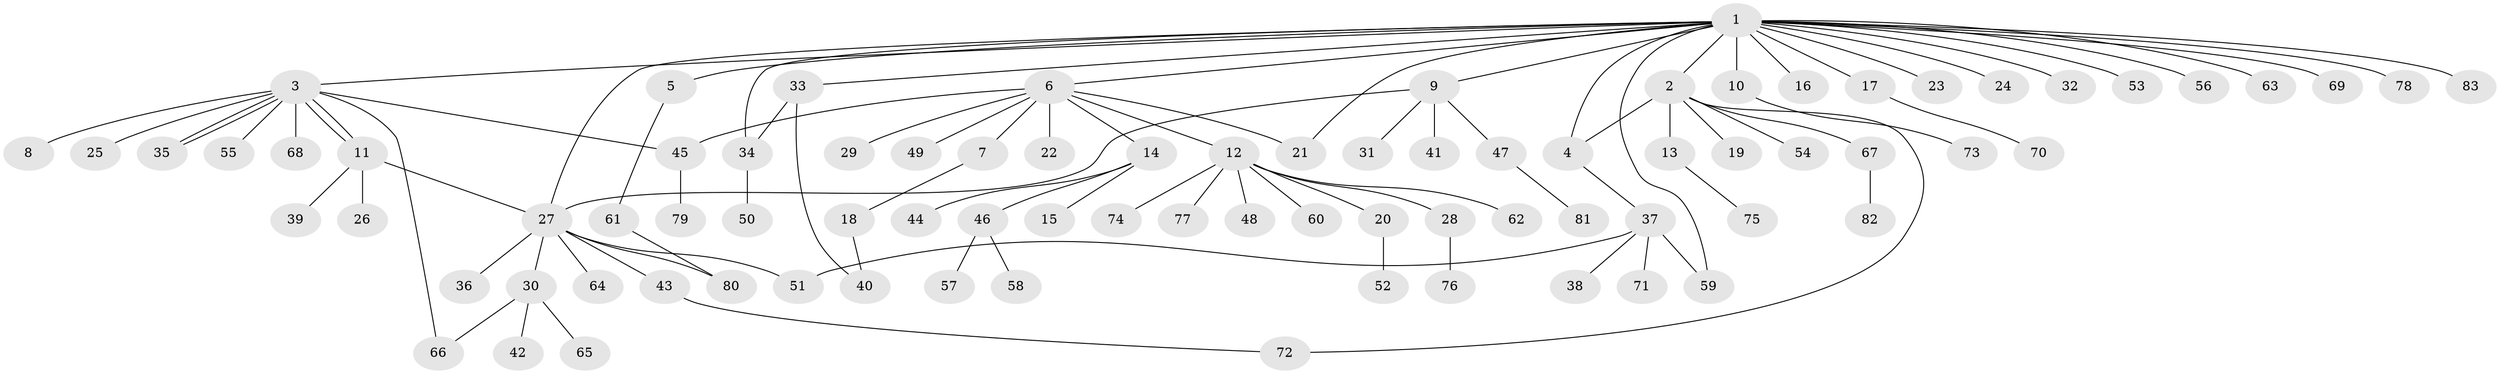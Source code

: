 // coarse degree distribution, {19: 0.030303030303030304, 7: 0.06060606060606061, 10: 0.030303030303030304, 3: 0.06060606060606061, 2: 0.15151515151515152, 4: 0.030303030303030304, 1: 0.6363636363636364}
// Generated by graph-tools (version 1.1) at 2025/18/03/04/25 18:18:12]
// undirected, 83 vertices, 96 edges
graph export_dot {
graph [start="1"]
  node [color=gray90,style=filled];
  1;
  2;
  3;
  4;
  5;
  6;
  7;
  8;
  9;
  10;
  11;
  12;
  13;
  14;
  15;
  16;
  17;
  18;
  19;
  20;
  21;
  22;
  23;
  24;
  25;
  26;
  27;
  28;
  29;
  30;
  31;
  32;
  33;
  34;
  35;
  36;
  37;
  38;
  39;
  40;
  41;
  42;
  43;
  44;
  45;
  46;
  47;
  48;
  49;
  50;
  51;
  52;
  53;
  54;
  55;
  56;
  57;
  58;
  59;
  60;
  61;
  62;
  63;
  64;
  65;
  66;
  67;
  68;
  69;
  70;
  71;
  72;
  73;
  74;
  75;
  76;
  77;
  78;
  79;
  80;
  81;
  82;
  83;
  1 -- 2;
  1 -- 3;
  1 -- 4;
  1 -- 5;
  1 -- 6;
  1 -- 9;
  1 -- 10;
  1 -- 16;
  1 -- 17;
  1 -- 21;
  1 -- 23;
  1 -- 24;
  1 -- 27;
  1 -- 32;
  1 -- 33;
  1 -- 34;
  1 -- 53;
  1 -- 56;
  1 -- 59;
  1 -- 63;
  1 -- 69;
  1 -- 78;
  1 -- 83;
  2 -- 4;
  2 -- 13;
  2 -- 19;
  2 -- 54;
  2 -- 67;
  2 -- 72;
  3 -- 8;
  3 -- 11;
  3 -- 11;
  3 -- 25;
  3 -- 35;
  3 -- 35;
  3 -- 45;
  3 -- 55;
  3 -- 66;
  3 -- 68;
  4 -- 37;
  5 -- 61;
  6 -- 7;
  6 -- 12;
  6 -- 14;
  6 -- 21;
  6 -- 22;
  6 -- 29;
  6 -- 45;
  6 -- 49;
  7 -- 18;
  9 -- 27;
  9 -- 31;
  9 -- 41;
  9 -- 47;
  10 -- 73;
  11 -- 26;
  11 -- 27;
  11 -- 39;
  12 -- 20;
  12 -- 28;
  12 -- 48;
  12 -- 60;
  12 -- 62;
  12 -- 74;
  12 -- 77;
  13 -- 75;
  14 -- 15;
  14 -- 44;
  14 -- 46;
  17 -- 70;
  18 -- 40;
  20 -- 52;
  27 -- 30;
  27 -- 36;
  27 -- 43;
  27 -- 51;
  27 -- 64;
  27 -- 80;
  28 -- 76;
  30 -- 42;
  30 -- 65;
  30 -- 66;
  33 -- 34;
  33 -- 40;
  34 -- 50;
  37 -- 38;
  37 -- 51;
  37 -- 59;
  37 -- 71;
  43 -- 72;
  45 -- 79;
  46 -- 57;
  46 -- 58;
  47 -- 81;
  61 -- 80;
  67 -- 82;
}
